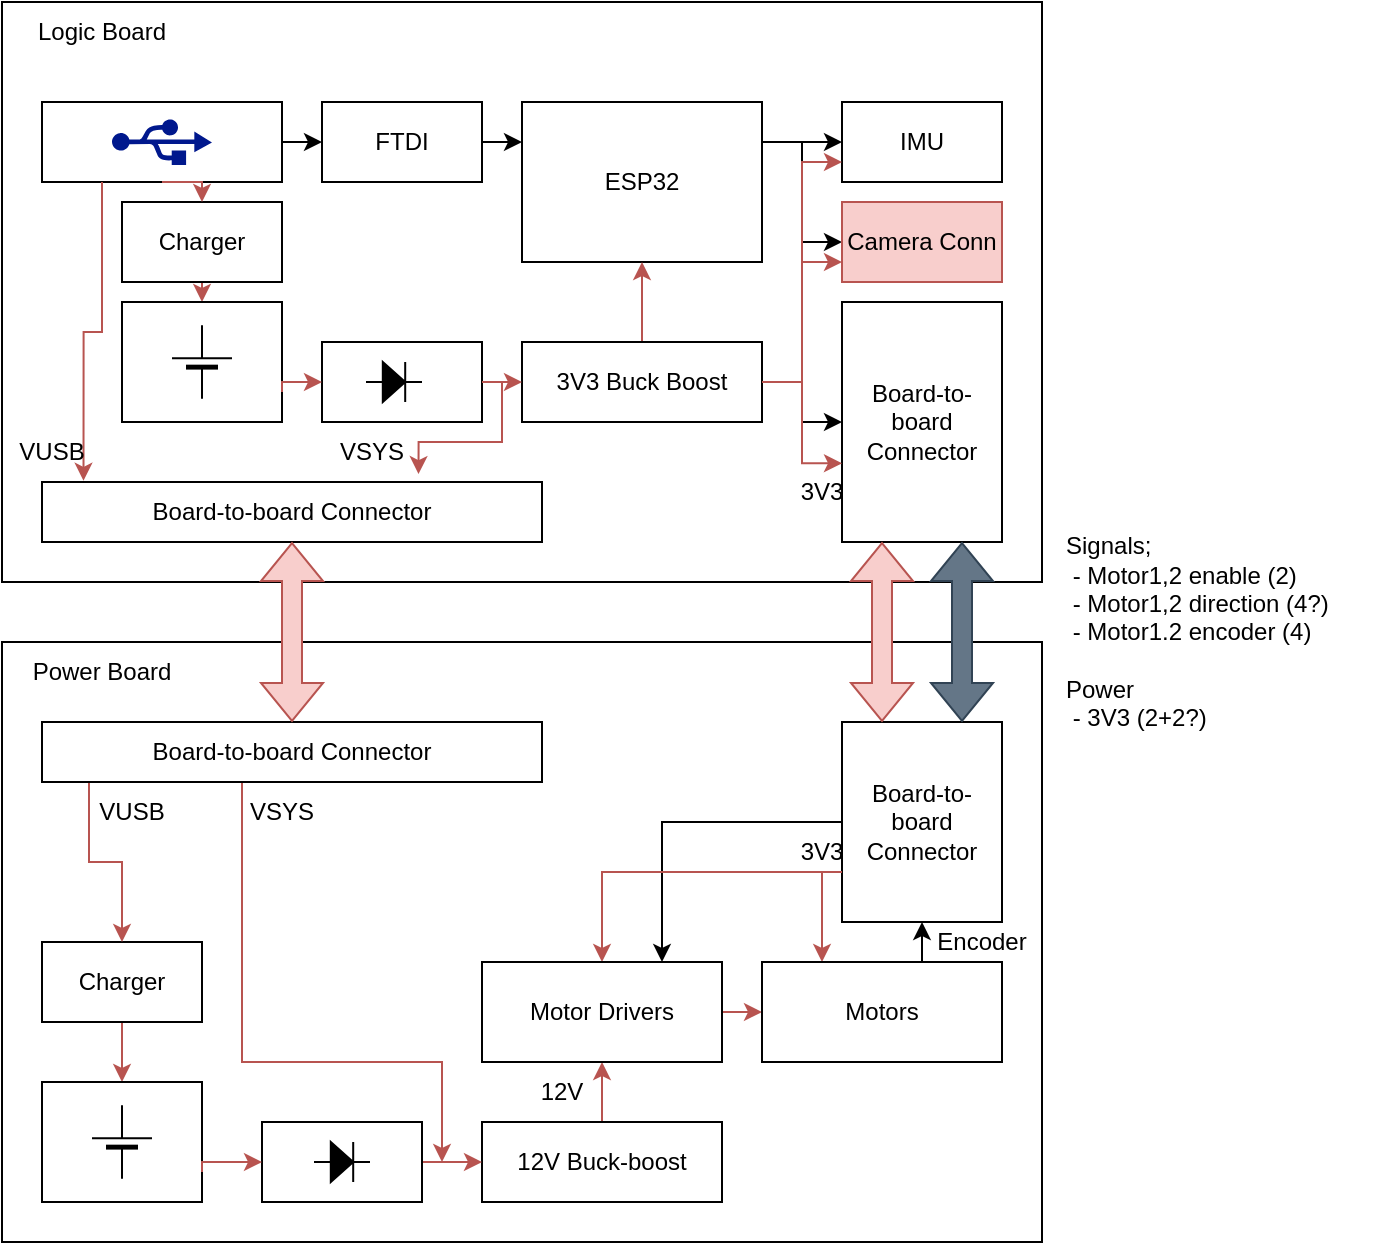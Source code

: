 <mxfile version="22.0.2" type="device">
  <diagram name="Page-1" id="jRyJNJpUdnoBj1okAn3X">
    <mxGraphModel dx="880" dy="532" grid="1" gridSize="10" guides="1" tooltips="1" connect="1" arrows="1" fold="1" page="1" pageScale="1" pageWidth="827" pageHeight="1169" math="0" shadow="0">
      <root>
        <mxCell id="0" />
        <mxCell id="1" parent="0" />
        <mxCell id="0VNuvYQkZyVs67DAKjYt-40" value="" style="rounded=0;whiteSpace=wrap;html=1;" vertex="1" parent="1">
          <mxGeometry x="60" y="110" width="520" height="290" as="geometry" />
        </mxCell>
        <mxCell id="0VNuvYQkZyVs67DAKjYt-28" style="edgeStyle=orthogonalEdgeStyle;rounded=0;orthogonalLoop=1;jettySize=auto;html=1;exitX=1;exitY=0.5;exitDx=0;exitDy=0;entryX=0;entryY=0.25;entryDx=0;entryDy=0;" edge="1" parent="1" source="0VNuvYQkZyVs67DAKjYt-3" target="0VNuvYQkZyVs67DAKjYt-4">
          <mxGeometry relative="1" as="geometry" />
        </mxCell>
        <mxCell id="0VNuvYQkZyVs67DAKjYt-3" value="FTDI" style="rounded=0;whiteSpace=wrap;html=1;" vertex="1" parent="1">
          <mxGeometry x="220" y="160" width="80" height="40" as="geometry" />
        </mxCell>
        <mxCell id="0VNuvYQkZyVs67DAKjYt-29" style="edgeStyle=orthogonalEdgeStyle;rounded=0;orthogonalLoop=1;jettySize=auto;html=1;exitX=1;exitY=0.25;exitDx=0;exitDy=0;entryX=0;entryY=0.5;entryDx=0;entryDy=0;" edge="1" parent="1" source="0VNuvYQkZyVs67DAKjYt-4" target="0VNuvYQkZyVs67DAKjYt-5">
          <mxGeometry relative="1" as="geometry" />
        </mxCell>
        <mxCell id="0VNuvYQkZyVs67DAKjYt-30" style="edgeStyle=orthogonalEdgeStyle;rounded=0;orthogonalLoop=1;jettySize=auto;html=1;exitX=1;exitY=0.25;exitDx=0;exitDy=0;entryX=0;entryY=0.5;entryDx=0;entryDy=0;" edge="1" parent="1" source="0VNuvYQkZyVs67DAKjYt-4" target="0VNuvYQkZyVs67DAKjYt-6">
          <mxGeometry relative="1" as="geometry" />
        </mxCell>
        <mxCell id="0VNuvYQkZyVs67DAKjYt-31" style="edgeStyle=orthogonalEdgeStyle;rounded=0;orthogonalLoop=1;jettySize=auto;html=1;exitX=1;exitY=0.25;exitDx=0;exitDy=0;entryX=0;entryY=0.5;entryDx=0;entryDy=0;" edge="1" parent="1" source="0VNuvYQkZyVs67DAKjYt-4" target="0VNuvYQkZyVs67DAKjYt-26">
          <mxGeometry relative="1" as="geometry" />
        </mxCell>
        <mxCell id="0VNuvYQkZyVs67DAKjYt-4" value="ESP32" style="rounded=0;whiteSpace=wrap;html=1;" vertex="1" parent="1">
          <mxGeometry x="320" y="160" width="120" height="80" as="geometry" />
        </mxCell>
        <mxCell id="0VNuvYQkZyVs67DAKjYt-5" value="IMU" style="rounded=0;whiteSpace=wrap;html=1;" vertex="1" parent="1">
          <mxGeometry x="480" y="160" width="80" height="40" as="geometry" />
        </mxCell>
        <mxCell id="0VNuvYQkZyVs67DAKjYt-6" value="Camera Conn" style="rounded=0;whiteSpace=wrap;html=1;fillColor=#f8cecc;strokeColor=#b85450;" vertex="1" parent="1">
          <mxGeometry x="480" y="210" width="80" height="40" as="geometry" />
        </mxCell>
        <mxCell id="0VNuvYQkZyVs67DAKjYt-37" style="edgeStyle=orthogonalEdgeStyle;rounded=0;orthogonalLoop=1;jettySize=auto;html=1;exitX=0.5;exitY=1;exitDx=0;exitDy=0;entryX=0.5;entryY=0;entryDx=0;entryDy=0;fillColor=#f8cecc;strokeColor=#b85450;" edge="1" parent="1" source="0VNuvYQkZyVs67DAKjYt-7" target="0VNuvYQkZyVs67DAKjYt-24">
          <mxGeometry relative="1" as="geometry" />
        </mxCell>
        <mxCell id="0VNuvYQkZyVs67DAKjYt-7" value="Charger" style="rounded=0;whiteSpace=wrap;html=1;" vertex="1" parent="1">
          <mxGeometry x="120" y="210" width="80" height="40" as="geometry" />
        </mxCell>
        <mxCell id="0VNuvYQkZyVs67DAKjYt-20" value="" style="group" vertex="1" connectable="0" parent="1">
          <mxGeometry x="80" y="160" width="120" height="40" as="geometry" />
        </mxCell>
        <mxCell id="0VNuvYQkZyVs67DAKjYt-2" value="" style="rounded=0;whiteSpace=wrap;html=1;" vertex="1" parent="0VNuvYQkZyVs67DAKjYt-20">
          <mxGeometry width="120" height="40" as="geometry" />
        </mxCell>
        <mxCell id="0VNuvYQkZyVs67DAKjYt-1" value="" style="sketch=0;aspect=fixed;pointerEvents=1;shadow=0;dashed=0;html=1;strokeColor=none;labelPosition=center;verticalLabelPosition=bottom;verticalAlign=top;align=center;fillColor=#00188D;shape=mxgraph.mscae.enterprise.usb;container=1;" vertex="1" parent="0VNuvYQkZyVs67DAKjYt-20">
          <mxGeometry x="35" y="8.5" width="50" height="23" as="geometry" />
        </mxCell>
        <mxCell id="0VNuvYQkZyVs67DAKjYt-32" style="edgeStyle=orthogonalEdgeStyle;rounded=0;orthogonalLoop=1;jettySize=auto;html=1;exitX=0.5;exitY=0;exitDx=0;exitDy=0;entryX=0.5;entryY=1;entryDx=0;entryDy=0;fillColor=#f8cecc;strokeColor=#b85450;" edge="1" parent="1" source="0VNuvYQkZyVs67DAKjYt-22" target="0VNuvYQkZyVs67DAKjYt-4">
          <mxGeometry relative="1" as="geometry" />
        </mxCell>
        <mxCell id="0VNuvYQkZyVs67DAKjYt-34" style="edgeStyle=orthogonalEdgeStyle;rounded=0;orthogonalLoop=1;jettySize=auto;html=1;exitX=1;exitY=0.5;exitDx=0;exitDy=0;entryX=0;entryY=0.75;entryDx=0;entryDy=0;fillColor=#f8cecc;strokeColor=#b85450;" edge="1" parent="1" source="0VNuvYQkZyVs67DAKjYt-22" target="0VNuvYQkZyVs67DAKjYt-6">
          <mxGeometry relative="1" as="geometry" />
        </mxCell>
        <mxCell id="0VNuvYQkZyVs67DAKjYt-35" style="edgeStyle=orthogonalEdgeStyle;rounded=0;orthogonalLoop=1;jettySize=auto;html=1;exitX=1;exitY=0.5;exitDx=0;exitDy=0;entryX=0;entryY=0.75;entryDx=0;entryDy=0;fillColor=#f8cecc;strokeColor=#b85450;" edge="1" parent="1" source="0VNuvYQkZyVs67DAKjYt-22" target="0VNuvYQkZyVs67DAKjYt-5">
          <mxGeometry relative="1" as="geometry" />
        </mxCell>
        <mxCell id="0VNuvYQkZyVs67DAKjYt-22" value="3V3 Buck Boost" style="rounded=0;whiteSpace=wrap;html=1;" vertex="1" parent="1">
          <mxGeometry x="320" y="280" width="120" height="40" as="geometry" />
        </mxCell>
        <mxCell id="0VNuvYQkZyVs67DAKjYt-39" style="edgeStyle=orthogonalEdgeStyle;rounded=0;orthogonalLoop=1;jettySize=auto;html=1;exitX=1;exitY=0.5;exitDx=0;exitDy=0;entryX=0;entryY=0.5;entryDx=0;entryDy=0;fillColor=#f8cecc;strokeColor=#b85450;" edge="1" parent="1" source="0VNuvYQkZyVs67DAKjYt-15" target="0VNuvYQkZyVs67DAKjYt-22">
          <mxGeometry relative="1" as="geometry" />
        </mxCell>
        <mxCell id="0VNuvYQkZyVs67DAKjYt-15" value="" style="rounded=0;whiteSpace=wrap;html=1;" vertex="1" parent="1">
          <mxGeometry x="220" y="280" width="80" height="40" as="geometry" />
        </mxCell>
        <mxCell id="0VNuvYQkZyVs67DAKjYt-16" value="" style="pointerEvents=1;fillColor=strokeColor;verticalLabelPosition=bottom;shadow=0;dashed=0;align=center;html=1;verticalAlign=top;shape=mxgraph.electrical.diodes.diode;" vertex="1" parent="1">
          <mxGeometry x="242" y="290" width="28" height="20" as="geometry" />
        </mxCell>
        <mxCell id="0VNuvYQkZyVs67DAKjYt-25" value="" style="group" vertex="1" connectable="0" parent="1">
          <mxGeometry x="120" y="260" width="80" height="60" as="geometry" />
        </mxCell>
        <mxCell id="0VNuvYQkZyVs67DAKjYt-24" value="" style="rounded=0;whiteSpace=wrap;html=1;" vertex="1" parent="0VNuvYQkZyVs67DAKjYt-25">
          <mxGeometry width="80" height="60" as="geometry" />
        </mxCell>
        <mxCell id="0VNuvYQkZyVs67DAKjYt-9" value="" style="verticalLabelPosition=bottom;shadow=0;dashed=0;align=center;fillColor=strokeColor;html=1;verticalAlign=top;strokeWidth=1;shape=mxgraph.electrical.miscellaneous.monocell_battery;rotation=-90;container=1;" vertex="1" parent="0VNuvYQkZyVs67DAKjYt-25">
          <mxGeometry x="21.667" y="14.999" width="36.667" height="30" as="geometry" />
        </mxCell>
        <mxCell id="0VNuvYQkZyVs67DAKjYt-26" value="Board-to-board&lt;br&gt;Connector" style="rounded=0;whiteSpace=wrap;html=1;" vertex="1" parent="1">
          <mxGeometry x="480" y="260" width="80" height="120" as="geometry" />
        </mxCell>
        <mxCell id="0VNuvYQkZyVs67DAKjYt-27" style="edgeStyle=orthogonalEdgeStyle;rounded=0;orthogonalLoop=1;jettySize=auto;html=1;exitX=1;exitY=0.5;exitDx=0;exitDy=0;entryX=0;entryY=0.5;entryDx=0;entryDy=0;" edge="1" parent="1" source="0VNuvYQkZyVs67DAKjYt-2" target="0VNuvYQkZyVs67DAKjYt-3">
          <mxGeometry relative="1" as="geometry" />
        </mxCell>
        <mxCell id="0VNuvYQkZyVs67DAKjYt-33" style="edgeStyle=orthogonalEdgeStyle;rounded=0;orthogonalLoop=1;jettySize=auto;html=1;exitX=1;exitY=0.5;exitDx=0;exitDy=0;entryX=0;entryY=0.672;entryDx=0;entryDy=0;entryPerimeter=0;fillColor=#f8cecc;strokeColor=#b85450;" edge="1" parent="1" source="0VNuvYQkZyVs67DAKjYt-22" target="0VNuvYQkZyVs67DAKjYt-26">
          <mxGeometry relative="1" as="geometry" />
        </mxCell>
        <mxCell id="0VNuvYQkZyVs67DAKjYt-36" style="edgeStyle=orthogonalEdgeStyle;rounded=0;orthogonalLoop=1;jettySize=auto;html=1;exitX=0.5;exitY=1;exitDx=0;exitDy=0;entryX=0.5;entryY=0;entryDx=0;entryDy=0;fillColor=#f8cecc;strokeColor=#b85450;" edge="1" parent="1" source="0VNuvYQkZyVs67DAKjYt-2" target="0VNuvYQkZyVs67DAKjYt-7">
          <mxGeometry relative="1" as="geometry" />
        </mxCell>
        <mxCell id="0VNuvYQkZyVs67DAKjYt-38" style="edgeStyle=orthogonalEdgeStyle;rounded=0;orthogonalLoop=1;jettySize=auto;html=1;exitX=1;exitY=0.75;exitDx=0;exitDy=0;entryX=0;entryY=0.5;entryDx=0;entryDy=0;fillColor=#f8cecc;strokeColor=#b85450;" edge="1" parent="1" source="0VNuvYQkZyVs67DAKjYt-24" target="0VNuvYQkZyVs67DAKjYt-15">
          <mxGeometry relative="1" as="geometry">
            <Array as="points">
              <mxPoint x="200" y="300" />
            </Array>
          </mxGeometry>
        </mxCell>
        <mxCell id="0VNuvYQkZyVs67DAKjYt-41" value="Logic Board" style="text;html=1;strokeColor=none;fillColor=none;align=center;verticalAlign=middle;whiteSpace=wrap;rounded=0;" vertex="1" parent="1">
          <mxGeometry x="60" y="110" width="100" height="30" as="geometry" />
        </mxCell>
        <mxCell id="0VNuvYQkZyVs67DAKjYt-42" value="Board-to-board Connector" style="rounded=0;whiteSpace=wrap;html=1;" vertex="1" parent="1">
          <mxGeometry x="80" y="350" width="250" height="30" as="geometry" />
        </mxCell>
        <mxCell id="0VNuvYQkZyVs67DAKjYt-43" style="edgeStyle=orthogonalEdgeStyle;rounded=0;orthogonalLoop=1;jettySize=auto;html=1;exitX=0.25;exitY=1;exitDx=0;exitDy=0;entryX=0.083;entryY=-0.02;entryDx=0;entryDy=0;entryPerimeter=0;fillColor=#f8cecc;strokeColor=#b85450;" edge="1" parent="1" source="0VNuvYQkZyVs67DAKjYt-2" target="0VNuvYQkZyVs67DAKjYt-42">
          <mxGeometry relative="1" as="geometry" />
        </mxCell>
        <mxCell id="0VNuvYQkZyVs67DAKjYt-44" style="edgeStyle=orthogonalEdgeStyle;rounded=0;orthogonalLoop=1;jettySize=auto;html=1;exitX=1;exitY=0.5;exitDx=0;exitDy=0;entryX=0.753;entryY=-0.132;entryDx=0;entryDy=0;fillColor=#f8cecc;strokeColor=#b85450;entryPerimeter=0;" edge="1" parent="1" source="0VNuvYQkZyVs67DAKjYt-15" target="0VNuvYQkZyVs67DAKjYt-42">
          <mxGeometry relative="1" as="geometry">
            <Array as="points">
              <mxPoint x="310" y="300" />
              <mxPoint x="310" y="330" />
              <mxPoint x="268" y="330" />
            </Array>
          </mxGeometry>
        </mxCell>
        <mxCell id="0VNuvYQkZyVs67DAKjYt-46" value="VUSB" style="text;html=1;strokeColor=none;fillColor=none;align=center;verticalAlign=middle;whiteSpace=wrap;rounded=0;" vertex="1" parent="1">
          <mxGeometry x="60" y="320" width="50" height="30" as="geometry" />
        </mxCell>
        <mxCell id="0VNuvYQkZyVs67DAKjYt-48" value="VSYS" style="text;html=1;strokeColor=none;fillColor=none;align=center;verticalAlign=middle;whiteSpace=wrap;rounded=0;" vertex="1" parent="1">
          <mxGeometry x="210" y="320" width="70" height="30" as="geometry" />
        </mxCell>
        <mxCell id="0VNuvYQkZyVs67DAKjYt-49" value="3V3" style="text;html=1;strokeColor=none;fillColor=none;align=center;verticalAlign=middle;whiteSpace=wrap;rounded=0;" vertex="1" parent="1">
          <mxGeometry x="440" y="340" width="60" height="30" as="geometry" />
        </mxCell>
        <mxCell id="0VNuvYQkZyVs67DAKjYt-51" value="" style="rounded=0;whiteSpace=wrap;html=1;" vertex="1" parent="1">
          <mxGeometry x="60" y="430" width="520" height="300" as="geometry" />
        </mxCell>
        <mxCell id="0VNuvYQkZyVs67DAKjYt-60" style="edgeStyle=orthogonalEdgeStyle;rounded=0;orthogonalLoop=1;jettySize=auto;html=1;exitX=0.5;exitY=1;exitDx=0;exitDy=0;entryX=0.5;entryY=0;entryDx=0;entryDy=0;fillColor=#f8cecc;strokeColor=#b85450;" edge="1" parent="1" source="0VNuvYQkZyVs67DAKjYt-61" target="0VNuvYQkZyVs67DAKjYt-73">
          <mxGeometry relative="1" as="geometry" />
        </mxCell>
        <mxCell id="0VNuvYQkZyVs67DAKjYt-61" value="Charger" style="rounded=0;whiteSpace=wrap;html=1;" vertex="1" parent="1">
          <mxGeometry x="80" y="580" width="80" height="40" as="geometry" />
        </mxCell>
        <mxCell id="0VNuvYQkZyVs67DAKjYt-97" style="edgeStyle=orthogonalEdgeStyle;rounded=0;orthogonalLoop=1;jettySize=auto;html=1;exitX=0.5;exitY=0;exitDx=0;exitDy=0;entryX=0.5;entryY=1;entryDx=0;entryDy=0;fillColor=#f8cecc;strokeColor=#b85450;" edge="1" parent="1" source="0VNuvYQkZyVs67DAKjYt-68" target="0VNuvYQkZyVs67DAKjYt-95">
          <mxGeometry relative="1" as="geometry" />
        </mxCell>
        <mxCell id="0VNuvYQkZyVs67DAKjYt-68" value="12V Buck-boost" style="rounded=0;whiteSpace=wrap;html=1;" vertex="1" parent="1">
          <mxGeometry x="300" y="670" width="120" height="40" as="geometry" />
        </mxCell>
        <mxCell id="0VNuvYQkZyVs67DAKjYt-69" style="edgeStyle=orthogonalEdgeStyle;rounded=0;orthogonalLoop=1;jettySize=auto;html=1;exitX=1;exitY=0.5;exitDx=0;exitDy=0;entryX=0;entryY=0.5;entryDx=0;entryDy=0;fillColor=#f8cecc;strokeColor=#b85450;" edge="1" parent="1" source="0VNuvYQkZyVs67DAKjYt-70" target="0VNuvYQkZyVs67DAKjYt-68">
          <mxGeometry relative="1" as="geometry" />
        </mxCell>
        <mxCell id="0VNuvYQkZyVs67DAKjYt-70" value="" style="rounded=0;whiteSpace=wrap;html=1;" vertex="1" parent="1">
          <mxGeometry x="190" y="670" width="80" height="40" as="geometry" />
        </mxCell>
        <mxCell id="0VNuvYQkZyVs67DAKjYt-71" value="" style="pointerEvents=1;fillColor=strokeColor;verticalLabelPosition=bottom;shadow=0;dashed=0;align=center;html=1;verticalAlign=top;shape=mxgraph.electrical.diodes.diode;" vertex="1" parent="1">
          <mxGeometry x="216" y="680" width="28" height="20" as="geometry" />
        </mxCell>
        <mxCell id="0VNuvYQkZyVs67DAKjYt-72" value="" style="group" vertex="1" connectable="0" parent="1">
          <mxGeometry x="80" y="650" width="80" height="60" as="geometry" />
        </mxCell>
        <mxCell id="0VNuvYQkZyVs67DAKjYt-73" value="" style="rounded=0;whiteSpace=wrap;html=1;" vertex="1" parent="0VNuvYQkZyVs67DAKjYt-72">
          <mxGeometry width="80" height="60" as="geometry" />
        </mxCell>
        <mxCell id="0VNuvYQkZyVs67DAKjYt-74" value="" style="verticalLabelPosition=bottom;shadow=0;dashed=0;align=center;fillColor=strokeColor;html=1;verticalAlign=top;strokeWidth=1;shape=mxgraph.electrical.miscellaneous.monocell_battery;rotation=-90;container=1;" vertex="1" parent="0VNuvYQkZyVs67DAKjYt-72">
          <mxGeometry x="21.667" y="14.999" width="36.667" height="30" as="geometry" />
        </mxCell>
        <mxCell id="0VNuvYQkZyVs67DAKjYt-103" style="edgeStyle=orthogonalEdgeStyle;rounded=0;orthogonalLoop=1;jettySize=auto;html=1;exitX=0;exitY=0.5;exitDx=0;exitDy=0;entryX=0.75;entryY=0;entryDx=0;entryDy=0;" edge="1" parent="1" source="0VNuvYQkZyVs67DAKjYt-75" target="0VNuvYQkZyVs67DAKjYt-95">
          <mxGeometry relative="1" as="geometry" />
        </mxCell>
        <mxCell id="0VNuvYQkZyVs67DAKjYt-75" value="Board-to-board&lt;br&gt;Connector" style="rounded=0;whiteSpace=wrap;html=1;" vertex="1" parent="1">
          <mxGeometry x="480" y="470" width="80" height="100" as="geometry" />
        </mxCell>
        <mxCell id="0VNuvYQkZyVs67DAKjYt-79" style="edgeStyle=orthogonalEdgeStyle;rounded=0;orthogonalLoop=1;jettySize=auto;html=1;exitX=1;exitY=0.75;exitDx=0;exitDy=0;entryX=0;entryY=0.5;entryDx=0;entryDy=0;fillColor=#f8cecc;strokeColor=#b85450;" edge="1" parent="1" source="0VNuvYQkZyVs67DAKjYt-73" target="0VNuvYQkZyVs67DAKjYt-70">
          <mxGeometry relative="1" as="geometry">
            <Array as="points">
              <mxPoint x="160" y="690" />
            </Array>
          </mxGeometry>
        </mxCell>
        <mxCell id="0VNuvYQkZyVs67DAKjYt-80" value="Power Board" style="text;html=1;strokeColor=none;fillColor=none;align=center;verticalAlign=middle;whiteSpace=wrap;rounded=0;" vertex="1" parent="1">
          <mxGeometry x="60" y="430" width="100" height="30" as="geometry" />
        </mxCell>
        <mxCell id="0VNuvYQkZyVs67DAKjYt-82" style="edgeStyle=orthogonalEdgeStyle;rounded=0;orthogonalLoop=1;jettySize=auto;html=1;exitX=0.094;exitY=0.95;exitDx=0;exitDy=0;entryX=0.5;entryY=0;entryDx=0;entryDy=0;fillColor=#f8cecc;strokeColor=#b85450;exitPerimeter=0;" edge="1" parent="1" source="0VNuvYQkZyVs67DAKjYt-88" target="0VNuvYQkZyVs67DAKjYt-61">
          <mxGeometry relative="1" as="geometry">
            <mxPoint x="110" y="550" as="sourcePoint" />
            <mxPoint x="109.88" y="679.4" as="targetPoint" />
          </mxGeometry>
        </mxCell>
        <mxCell id="0VNuvYQkZyVs67DAKjYt-85" value="VUSB" style="text;html=1;strokeColor=none;fillColor=none;align=center;verticalAlign=middle;whiteSpace=wrap;rounded=0;" vertex="1" parent="1">
          <mxGeometry x="100" y="500" width="50" height="30" as="geometry" />
        </mxCell>
        <mxCell id="0VNuvYQkZyVs67DAKjYt-87" value="VSYS" style="text;html=1;strokeColor=none;fillColor=none;align=center;verticalAlign=middle;whiteSpace=wrap;rounded=0;" vertex="1" parent="1">
          <mxGeometry x="180" y="500" width="40" height="30" as="geometry" />
        </mxCell>
        <mxCell id="0VNuvYQkZyVs67DAKjYt-94" style="edgeStyle=orthogonalEdgeStyle;rounded=0;orthogonalLoop=1;jettySize=auto;html=1;exitX=0.5;exitY=1;exitDx=0;exitDy=0;fillColor=#f8cecc;strokeColor=#b85450;" edge="1" parent="1" source="0VNuvYQkZyVs67DAKjYt-88">
          <mxGeometry relative="1" as="geometry">
            <mxPoint x="280" y="690" as="targetPoint" />
            <Array as="points">
              <mxPoint x="180" y="500" />
              <mxPoint x="180" y="640" />
              <mxPoint x="280" y="640" />
            </Array>
          </mxGeometry>
        </mxCell>
        <mxCell id="0VNuvYQkZyVs67DAKjYt-98" style="edgeStyle=orthogonalEdgeStyle;rounded=0;orthogonalLoop=1;jettySize=auto;html=1;exitX=0;exitY=0.75;exitDx=0;exitDy=0;entryX=0.5;entryY=0;entryDx=0;entryDy=0;fillColor=#f8cecc;strokeColor=#b85450;" edge="1" parent="1" source="0VNuvYQkZyVs67DAKjYt-75" target="0VNuvYQkZyVs67DAKjYt-95">
          <mxGeometry relative="1" as="geometry" />
        </mxCell>
        <mxCell id="0VNuvYQkZyVs67DAKjYt-106" style="edgeStyle=orthogonalEdgeStyle;rounded=0;orthogonalLoop=1;jettySize=auto;html=1;exitX=0;exitY=0.75;exitDx=0;exitDy=0;entryX=0.25;entryY=0;entryDx=0;entryDy=0;fillColor=#f8cecc;strokeColor=#b85450;" edge="1" parent="1" source="0VNuvYQkZyVs67DAKjYt-75" target="0VNuvYQkZyVs67DAKjYt-96">
          <mxGeometry relative="1" as="geometry">
            <Array as="points">
              <mxPoint x="470" y="545" />
            </Array>
          </mxGeometry>
        </mxCell>
        <mxCell id="0VNuvYQkZyVs67DAKjYt-88" value="Board-to-board Connector" style="rounded=0;whiteSpace=wrap;html=1;" vertex="1" parent="1">
          <mxGeometry x="80" y="470" width="250" height="30" as="geometry" />
        </mxCell>
        <mxCell id="0VNuvYQkZyVs67DAKjYt-92" value="" style="endArrow=classic;startArrow=classic;html=1;rounded=0;entryX=0.5;entryY=1;entryDx=0;entryDy=0;exitX=0.5;exitY=0;exitDx=0;exitDy=0;shape=flexArrow;fillColor=#f8cecc;strokeColor=#b85450;" edge="1" parent="1" source="0VNuvYQkZyVs67DAKjYt-88" target="0VNuvYQkZyVs67DAKjYt-42">
          <mxGeometry width="50" height="50" relative="1" as="geometry">
            <mxPoint x="320" y="450" as="sourcePoint" />
            <mxPoint x="370" y="400" as="targetPoint" />
          </mxGeometry>
        </mxCell>
        <mxCell id="0VNuvYQkZyVs67DAKjYt-93" value="" style="endArrow=classic;startArrow=classic;html=1;rounded=0;entryX=0.75;entryY=1;entryDx=0;entryDy=0;exitX=0.75;exitY=0;exitDx=0;exitDy=0;shape=flexArrow;fillColor=#647687;strokeColor=#314354;" edge="1" parent="1" source="0VNuvYQkZyVs67DAKjYt-75" target="0VNuvYQkZyVs67DAKjYt-26">
          <mxGeometry width="50" height="50" relative="1" as="geometry">
            <mxPoint x="320" y="450" as="sourcePoint" />
            <mxPoint x="370" y="400" as="targetPoint" />
          </mxGeometry>
        </mxCell>
        <mxCell id="0VNuvYQkZyVs67DAKjYt-101" style="edgeStyle=orthogonalEdgeStyle;rounded=0;orthogonalLoop=1;jettySize=auto;html=1;exitX=1;exitY=0.5;exitDx=0;exitDy=0;entryX=0;entryY=0.5;entryDx=0;entryDy=0;fillColor=#f8cecc;strokeColor=#b85450;" edge="1" parent="1" source="0VNuvYQkZyVs67DAKjYt-95" target="0VNuvYQkZyVs67DAKjYt-96">
          <mxGeometry relative="1" as="geometry" />
        </mxCell>
        <mxCell id="0VNuvYQkZyVs67DAKjYt-95" value="Motor Drivers" style="rounded=0;whiteSpace=wrap;html=1;" vertex="1" parent="1">
          <mxGeometry x="300" y="590" width="120" height="50" as="geometry" />
        </mxCell>
        <mxCell id="0VNuvYQkZyVs67DAKjYt-102" style="edgeStyle=orthogonalEdgeStyle;rounded=0;orthogonalLoop=1;jettySize=auto;html=1;exitX=0.75;exitY=0;exitDx=0;exitDy=0;entryX=0.5;entryY=1;entryDx=0;entryDy=0;" edge="1" parent="1" source="0VNuvYQkZyVs67DAKjYt-96" target="0VNuvYQkZyVs67DAKjYt-75">
          <mxGeometry relative="1" as="geometry" />
        </mxCell>
        <mxCell id="0VNuvYQkZyVs67DAKjYt-96" value="Motors" style="rounded=0;whiteSpace=wrap;html=1;" vertex="1" parent="1">
          <mxGeometry x="440" y="590" width="120" height="50" as="geometry" />
        </mxCell>
        <mxCell id="0VNuvYQkZyVs67DAKjYt-99" value="3V3" style="text;html=1;strokeColor=none;fillColor=none;align=center;verticalAlign=middle;whiteSpace=wrap;rounded=0;" vertex="1" parent="1">
          <mxGeometry x="440" y="520" width="60" height="30" as="geometry" />
        </mxCell>
        <mxCell id="0VNuvYQkZyVs67DAKjYt-100" value="12V" style="text;html=1;strokeColor=none;fillColor=none;align=center;verticalAlign=middle;whiteSpace=wrap;rounded=0;" vertex="1" parent="1">
          <mxGeometry x="310" y="640" width="60" height="30" as="geometry" />
        </mxCell>
        <mxCell id="0VNuvYQkZyVs67DAKjYt-105" value="Encoder" style="text;html=1;strokeColor=none;fillColor=none;align=center;verticalAlign=middle;whiteSpace=wrap;rounded=0;" vertex="1" parent="1">
          <mxGeometry x="520" y="565" width="60" height="30" as="geometry" />
        </mxCell>
        <mxCell id="0VNuvYQkZyVs67DAKjYt-108" value="Signals;&lt;br&gt;&lt;div style=&quot;&quot;&gt;&lt;span style=&quot;background-color: initial;&quot;&gt;&amp;nbsp;- Motor1,2 enable (2)&lt;/span&gt;&lt;/div&gt;&lt;div style=&quot;&quot;&gt;&amp;nbsp;- Motor1,2 direction (4?)&lt;/div&gt;&lt;div style=&quot;&quot;&gt;&amp;nbsp;- Motor1.2 encoder (4)&lt;br&gt;&lt;br&gt;Power&lt;br&gt;&amp;nbsp;- 3V3 (2+2?)&lt;/div&gt;" style="text;html=1;strokeColor=none;fillColor=none;align=left;verticalAlign=middle;whiteSpace=wrap;rounded=0;" vertex="1" parent="1">
          <mxGeometry x="590" y="350" width="160" height="150" as="geometry" />
        </mxCell>
        <mxCell id="0VNuvYQkZyVs67DAKjYt-110" value="" style="endArrow=classic;startArrow=classic;html=1;rounded=0;entryX=0.25;entryY=1;entryDx=0;entryDy=0;exitX=0.25;exitY=0;exitDx=0;exitDy=0;fillColor=#f8cecc;strokeColor=#b85450;shape=flexArrow;" edge="1" parent="1" source="0VNuvYQkZyVs67DAKjYt-75" target="0VNuvYQkZyVs67DAKjYt-26">
          <mxGeometry width="50" height="50" relative="1" as="geometry">
            <mxPoint x="230" y="440" as="sourcePoint" />
            <mxPoint x="280" y="390" as="targetPoint" />
          </mxGeometry>
        </mxCell>
      </root>
    </mxGraphModel>
  </diagram>
</mxfile>

